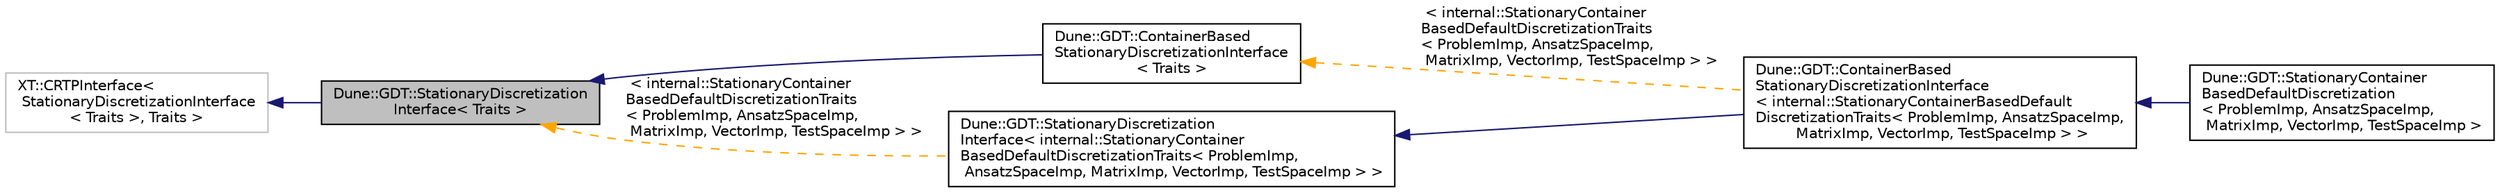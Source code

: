 digraph "Dune::GDT::StationaryDiscretizationInterface&lt; Traits &gt;"
{
  edge [fontname="Helvetica",fontsize="10",labelfontname="Helvetica",labelfontsize="10"];
  node [fontname="Helvetica",fontsize="10",shape=record];
  rankdir="LR";
  Node0 [label="Dune::GDT::StationaryDiscretization\lInterface\< Traits \>",height=0.2,width=0.4,color="black", fillcolor="grey75", style="filled", fontcolor="black"];
  Node1 -> Node0 [dir="back",color="midnightblue",fontsize="10",style="solid",fontname="Helvetica"];
  Node1 [label="XT::CRTPInterface\<\l StationaryDiscretizationInterface\l\< Traits \>, Traits \>",height=0.2,width=0.4,color="grey75", fillcolor="white", style="filled"];
  Node0 -> Node2 [dir="back",color="midnightblue",fontsize="10",style="solid",fontname="Helvetica"];
  Node2 [label="Dune::GDT::ContainerBased\lStationaryDiscretizationInterface\l\< Traits \>",height=0.2,width=0.4,color="black", fillcolor="white", style="filled",URL="$a00989.html"];
  Node2 -> Node3 [dir="back",color="orange",fontsize="10",style="dashed",label=" \< internal::StationaryContainer\lBasedDefaultDiscretizationTraits\l\< ProblemImp, AnsatzSpaceImp,\l MatrixImp, VectorImp, TestSpaceImp \> \>" ,fontname="Helvetica"];
  Node3 [label="Dune::GDT::ContainerBased\lStationaryDiscretizationInterface\l\< internal::StationaryContainerBasedDefault\lDiscretizationTraits\< ProblemImp, AnsatzSpaceImp,\l MatrixImp, VectorImp, TestSpaceImp \> \>",height=0.2,width=0.4,color="black", fillcolor="white", style="filled",URL="$a00989.html"];
  Node3 -> Node4 [dir="back",color="midnightblue",fontsize="10",style="solid",fontname="Helvetica"];
  Node4 [label="Dune::GDT::StationaryContainer\lBasedDefaultDiscretization\l\< ProblemImp, AnsatzSpaceImp,\l MatrixImp, VectorImp, TestSpaceImp \>",height=0.2,width=0.4,color="black", fillcolor="white", style="filled",URL="$a00977.html"];
  Node0 -> Node5 [dir="back",color="orange",fontsize="10",style="dashed",label=" \< internal::StationaryContainer\lBasedDefaultDiscretizationTraits\l\< ProblemImp, AnsatzSpaceImp,\l MatrixImp, VectorImp, TestSpaceImp \> \>" ,fontname="Helvetica"];
  Node5 [label="Dune::GDT::StationaryDiscretization\lInterface\< internal::StationaryContainer\lBasedDefaultDiscretizationTraits\< ProblemImp,\l AnsatzSpaceImp, MatrixImp, VectorImp, TestSpaceImp \> \>",height=0.2,width=0.4,color="black", fillcolor="white", style="filled",URL="$a00985.html"];
  Node5 -> Node3 [dir="back",color="midnightblue",fontsize="10",style="solid",fontname="Helvetica"];
}
